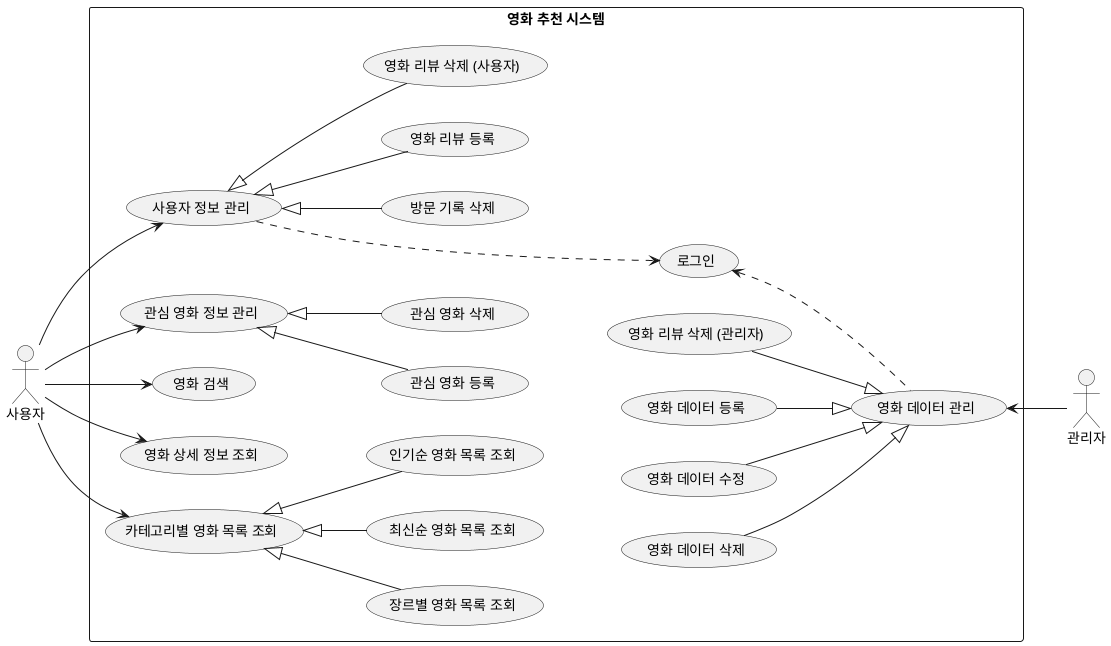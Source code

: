 @startuml

left to right direction
actor "사용자" as user
actor "관리자" as admin

rectangle "영화 추천 시스템" as MR {
    usecase "로그인" as UC01
    usecase "사용자 정보 관리" as UC02
    usecase "방문 기록 삭제" as UC03
    usecase "영화 리뷰 등록" as UC04
    usecase "영화 리뷰 삭제 (사용자)" as UC05
    usecase "관심 영화 정보 관리" as UC06
    usecase "관심 영화 등록" as UC07
    usecase "관심 영화 삭제" as UC08
    usecase "영화 검색" as UC09
    usecase "영화 상세 정보 조회" as UC10
    usecase "카테고리별 영화 목록 조회" as UC11
    usecase "장르별 영화 목록 조회" as UC12
    usecase "최신순 영화 목록 조회" as UC13
    usecase "인기순 영화 목록 조회" as UC14

    usecase "영화 데이터 관리" as UC16
    usecase "영화 리뷰 삭제 (관리자)" as UC17
    usecase "영화 데이터 등록" as UC18
    usecase "영화 데이터 수정" as UC19
    usecase "영화 데이터 삭제" as UC20
}

' 사용자와 연관된 유즈케이스
user --> UC02
UC02 ...> UC01
UC02 <|-- UC03
UC02 <|-- UC04
UC02 <|-- UC05
user --> UC06
UC06 <|-- UC07
UC06 <|-- UC08
user --> UC09
user --> UC10
user --> UC11
UC11 <|-- UC12
UC11 <|-- UC13
UC11 <|-- UC14

' 관리자와 연관된 유즈케이스
UC16 <-- admin
UC01 <.. UC16
UC17 --|> UC16
UC18 --|> UC16
UC19 --|> UC16
UC20 --|> UC16

@enduml
